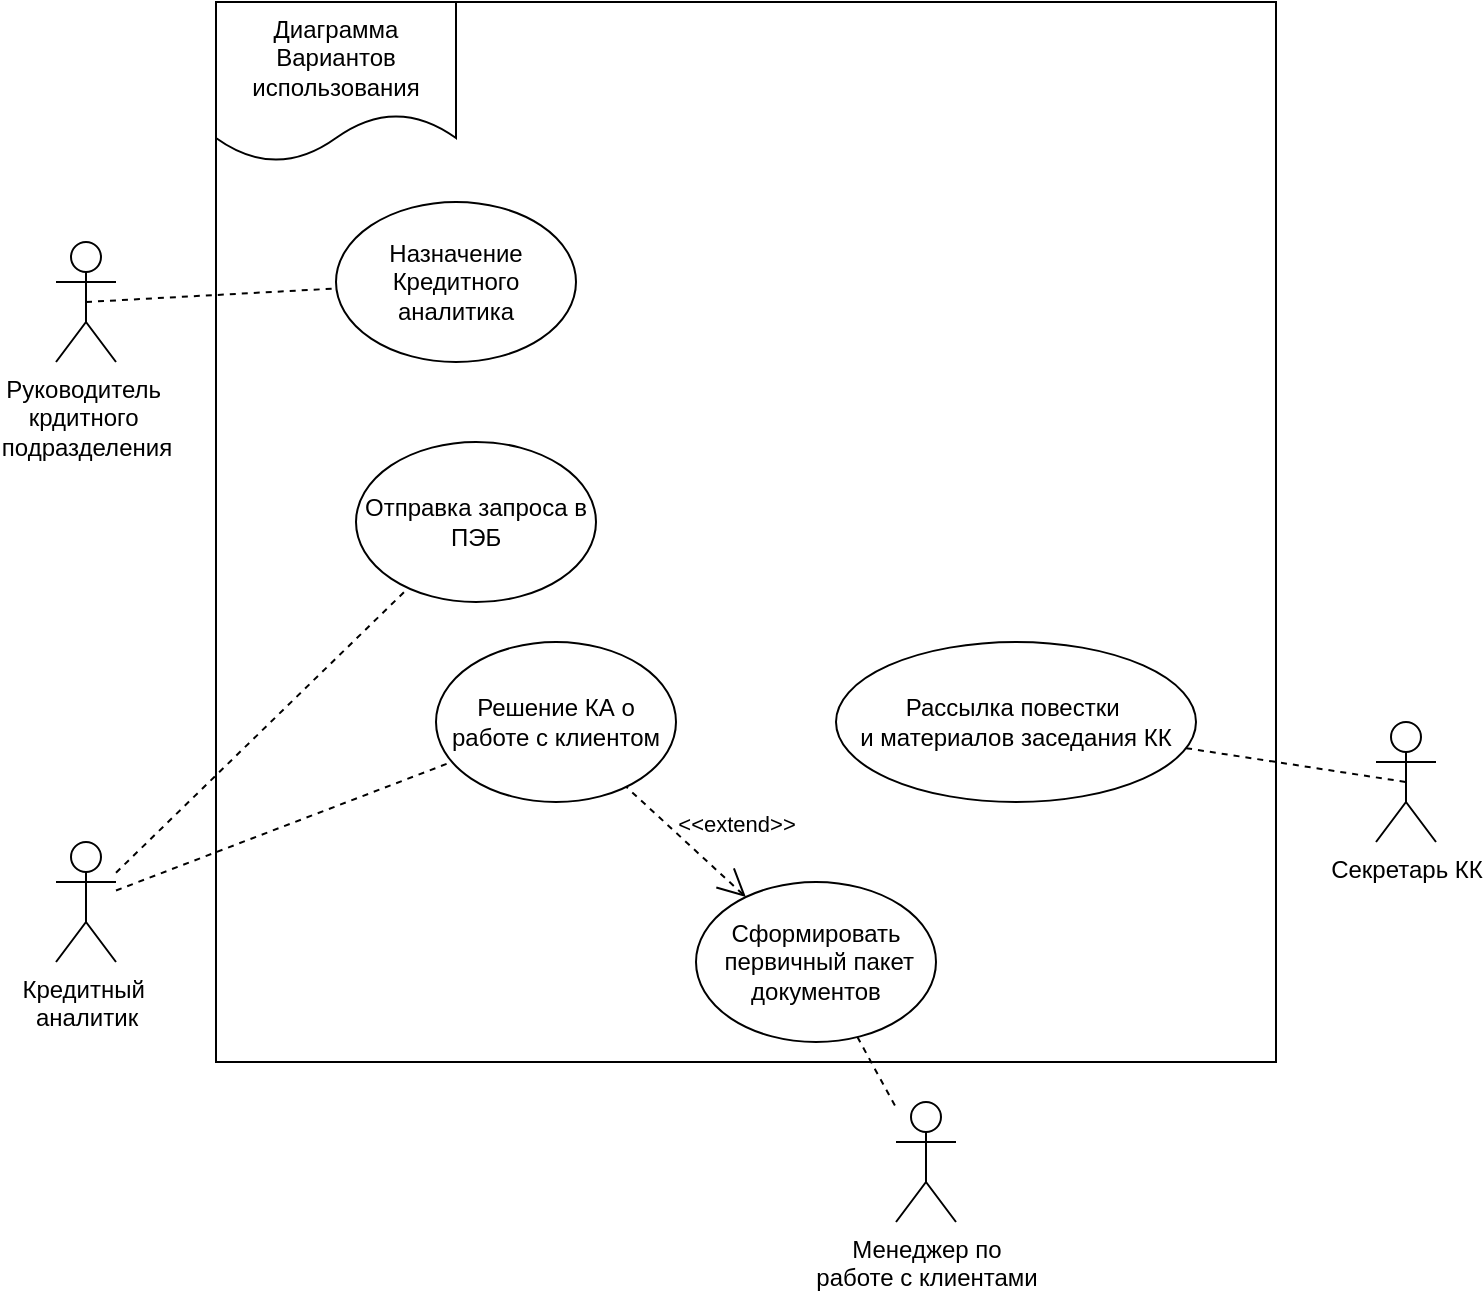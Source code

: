 <mxfile version="20.5.1" type="github">
  <diagram id="us2rn3E2usNwzeT_RqId" name="Страница 1">
    <mxGraphModel dx="946" dy="645" grid="1" gridSize="10" guides="1" tooltips="1" connect="1" arrows="1" fold="1" page="1" pageScale="1" pageWidth="827" pageHeight="1169" math="0" shadow="0">
      <root>
        <mxCell id="0" />
        <mxCell id="1" parent="0" />
        <mxCell id="nMol0IlKVA1DJJikbkKB-1" value="" style="whiteSpace=wrap;html=1;aspect=fixed;" parent="1" vertex="1">
          <mxGeometry x="120" y="80" width="530" height="530" as="geometry" />
        </mxCell>
        <mxCell id="nMol0IlKVA1DJJikbkKB-2" value="Кредитный&amp;nbsp;&lt;br&gt;аналитик" style="shape=umlActor;verticalLabelPosition=bottom;verticalAlign=top;html=1;outlineConnect=0;" parent="1" vertex="1">
          <mxGeometry x="40" y="500" width="30" height="60" as="geometry" />
        </mxCell>
        <mxCell id="nMol0IlKVA1DJJikbkKB-3" value="Руководитель&amp;nbsp;&lt;br&gt;крдитного&amp;nbsp;&lt;br&gt;подразделения" style="shape=umlActor;verticalLabelPosition=bottom;verticalAlign=top;html=1;outlineConnect=0;" parent="1" vertex="1">
          <mxGeometry x="40" y="200" width="30" height="60" as="geometry" />
        </mxCell>
        <mxCell id="nMol0IlKVA1DJJikbkKB-13" style="edgeStyle=orthogonalEdgeStyle;rounded=0;orthogonalLoop=1;jettySize=auto;html=1;exitX=0.5;exitY=1;exitDx=0;exitDy=0;" parent="1" source="nMol0IlKVA1DJJikbkKB-1" target="nMol0IlKVA1DJJikbkKB-1" edge="1">
          <mxGeometry relative="1" as="geometry" />
        </mxCell>
        <mxCell id="1qLVU7D7vg3zjqiWbOl6-1" value="Назначение Кредитного аналитика" style="ellipse;whiteSpace=wrap;html=1;" parent="1" vertex="1">
          <mxGeometry x="180" y="180" width="120" height="80" as="geometry" />
        </mxCell>
        <mxCell id="1qLVU7D7vg3zjqiWbOl6-2" value="Решение КА о работе с клиентом" style="ellipse;whiteSpace=wrap;html=1;" parent="1" vertex="1">
          <mxGeometry x="230" y="400" width="120" height="80" as="geometry" />
        </mxCell>
        <mxCell id="1qLVU7D7vg3zjqiWbOl6-3" value="Отправка запроса в ПЭБ" style="ellipse;whiteSpace=wrap;html=1;" parent="1" vertex="1">
          <mxGeometry x="190" y="300" width="120" height="80" as="geometry" />
        </mxCell>
        <mxCell id="1qLVU7D7vg3zjqiWbOl6-4" value="Сформировать &amp;nbsp;первичный пакет документов" style="ellipse;whiteSpace=wrap;html=1;" parent="1" vertex="1">
          <mxGeometry x="360" y="520" width="120" height="80" as="geometry" />
        </mxCell>
        <mxCell id="1qLVU7D7vg3zjqiWbOl6-6" value="Менеджер по &lt;br&gt;работе с клиентами" style="shape=umlActor;verticalLabelPosition=bottom;verticalAlign=top;html=1;outlineConnect=0;" parent="1" vertex="1">
          <mxGeometry x="460" y="630" width="30" height="60" as="geometry" />
        </mxCell>
        <mxCell id="1qLVU7D7vg3zjqiWbOl6-9" value="" style="endArrow=none;dashed=1;html=1;rounded=0;exitX=0.5;exitY=0.5;exitDx=0;exitDy=0;exitPerimeter=0;" parent="1" source="nMol0IlKVA1DJJikbkKB-3" target="1qLVU7D7vg3zjqiWbOl6-1" edge="1">
          <mxGeometry width="50" height="50" relative="1" as="geometry">
            <mxPoint x="430" y="360" as="sourcePoint" />
            <mxPoint x="480" y="310" as="targetPoint" />
          </mxGeometry>
        </mxCell>
        <mxCell id="1qLVU7D7vg3zjqiWbOl6-11" value="" style="endArrow=none;dashed=1;html=1;rounded=0;" parent="1" source="nMol0IlKVA1DJJikbkKB-2" target="1qLVU7D7vg3zjqiWbOl6-3" edge="1">
          <mxGeometry width="50" height="50" relative="1" as="geometry">
            <mxPoint x="430" y="360" as="sourcePoint" />
            <mxPoint x="480" y="310" as="targetPoint" />
          </mxGeometry>
        </mxCell>
        <mxCell id="1qLVU7D7vg3zjqiWbOl6-12" value="" style="endArrow=none;dashed=1;html=1;rounded=0;" parent="1" source="1qLVU7D7vg3zjqiWbOl6-4" target="1qLVU7D7vg3zjqiWbOl6-6" edge="1">
          <mxGeometry width="50" height="50" relative="1" as="geometry">
            <mxPoint x="430" y="360" as="sourcePoint" />
            <mxPoint x="480" y="310" as="targetPoint" />
          </mxGeometry>
        </mxCell>
        <mxCell id="1qLVU7D7vg3zjqiWbOl6-14" value="Диаграмма Вариантов использования" style="shape=document;whiteSpace=wrap;html=1;boundedLbl=1;" parent="1" vertex="1">
          <mxGeometry x="120" y="80" width="120" height="80" as="geometry" />
        </mxCell>
        <mxCell id="1qLVU7D7vg3zjqiWbOl6-16" value="" style="endArrow=none;dashed=1;html=1;rounded=0;" parent="1" source="nMol0IlKVA1DJJikbkKB-2" target="1qLVU7D7vg3zjqiWbOl6-2" edge="1">
          <mxGeometry width="50" height="50" relative="1" as="geometry">
            <mxPoint x="430" y="360" as="sourcePoint" />
            <mxPoint x="480" y="310" as="targetPoint" />
          </mxGeometry>
        </mxCell>
        <mxCell id="1qLVU7D7vg3zjqiWbOl6-20" value="&amp;lt;&amp;lt;extend&amp;gt;&amp;gt;" style="edgeStyle=none;html=1;startArrow=open;endArrow=none;startSize=12;verticalAlign=bottom;dashed=1;labelBackgroundColor=none;rounded=0;" parent="1" source="1qLVU7D7vg3zjqiWbOl6-4" target="1qLVU7D7vg3zjqiWbOl6-2" edge="1">
          <mxGeometry x="-0.452" y="-17" width="160" relative="1" as="geometry">
            <mxPoint x="370" y="390" as="sourcePoint" />
            <mxPoint x="530" y="390" as="targetPoint" />
            <mxPoint as="offset" />
          </mxGeometry>
        </mxCell>
        <mxCell id="1qLVU7D7vg3zjqiWbOl6-21" value="Рассылка повестки&amp;nbsp;&lt;br&gt;и материалов заседания КК" style="ellipse;whiteSpace=wrap;html=1;" parent="1" vertex="1">
          <mxGeometry x="430" y="400" width="180" height="80" as="geometry" />
        </mxCell>
        <mxCell id="1qLVU7D7vg3zjqiWbOl6-23" value="Секретарь КК" style="shape=umlActor;verticalLabelPosition=bottom;verticalAlign=top;html=1;outlineConnect=0;" parent="1" vertex="1">
          <mxGeometry x="700" y="440" width="30" height="60" as="geometry" />
        </mxCell>
        <mxCell id="1qLVU7D7vg3zjqiWbOl6-24" value="" style="endArrow=none;dashed=1;html=1;rounded=0;entryX=0.5;entryY=0.5;entryDx=0;entryDy=0;entryPerimeter=0;" parent="1" source="1qLVU7D7vg3zjqiWbOl6-21" target="1qLVU7D7vg3zjqiWbOl6-23" edge="1">
          <mxGeometry width="50" height="50" relative="1" as="geometry">
            <mxPoint x="430" y="420" as="sourcePoint" />
            <mxPoint x="480" y="370" as="targetPoint" />
          </mxGeometry>
        </mxCell>
      </root>
    </mxGraphModel>
  </diagram>
</mxfile>
